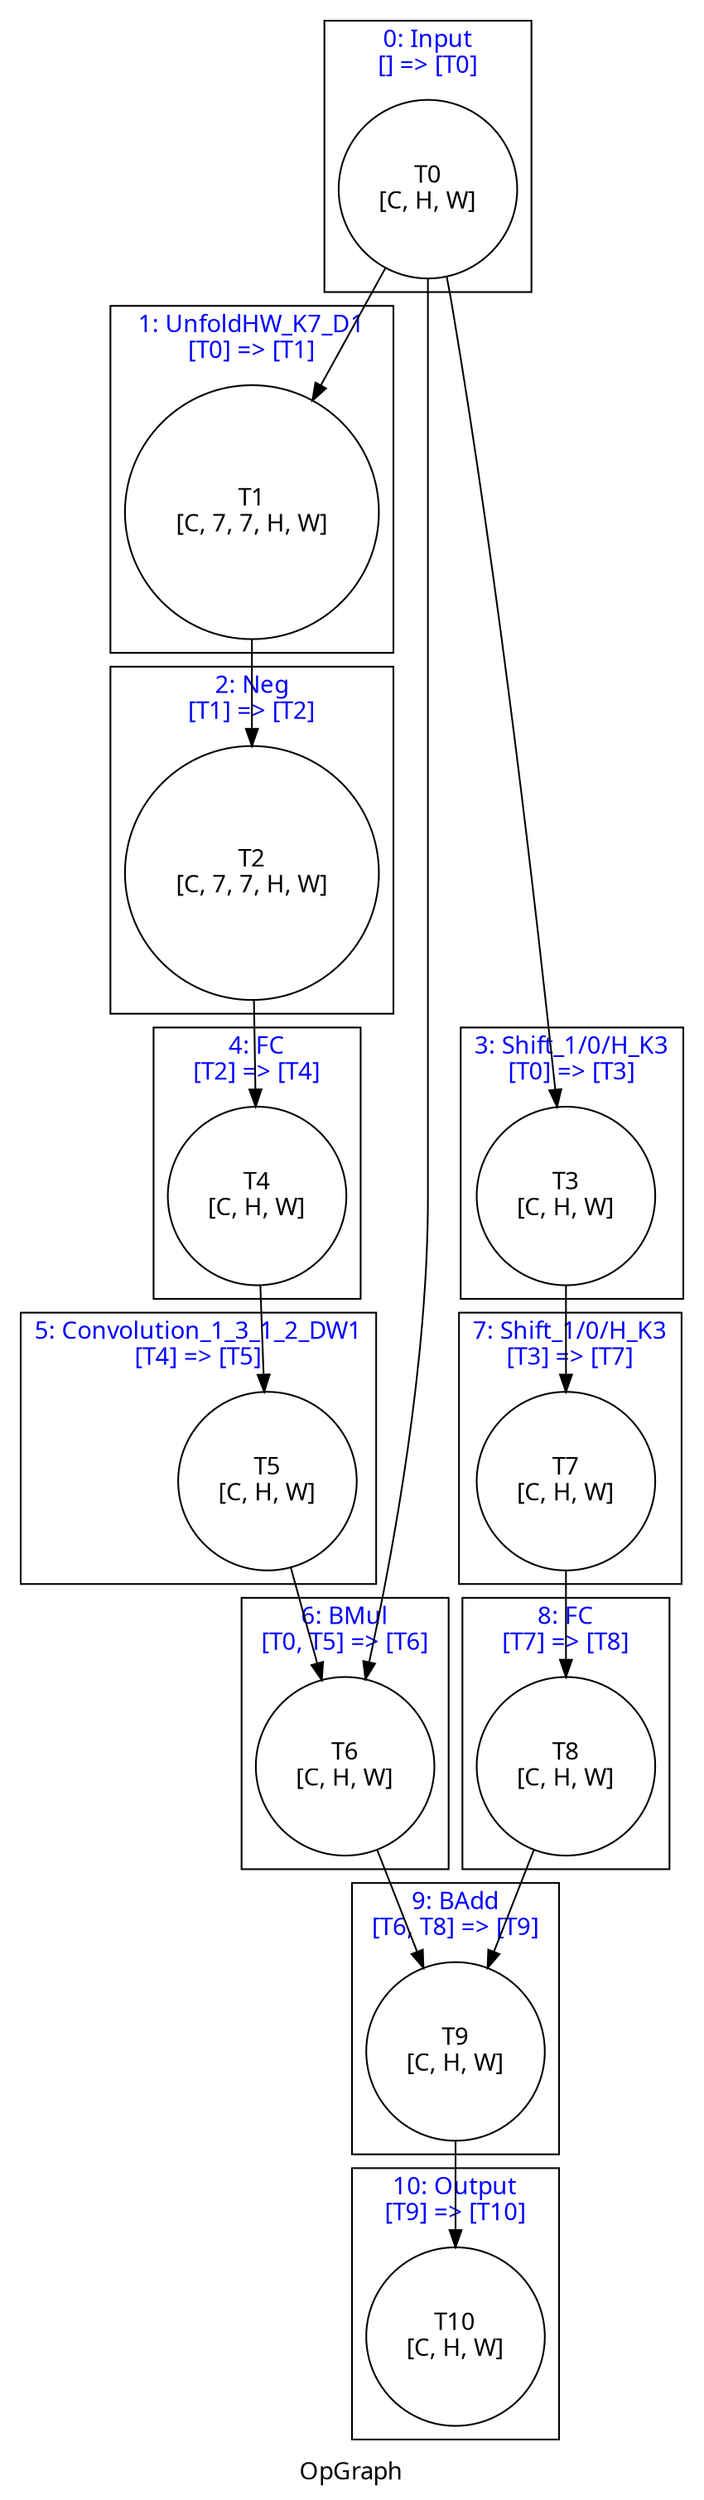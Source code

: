 digraph OpGraph {
    label = "OpGraph"
    fontname = "Graphik";
    subgraph tensors {
        node [shape = circle, color = black, fontname = "Graphik"]
        t_0; t_1; t_2; t_3; t_4; t_5; t_6; t_7; t_8; t_9; t_10; 
    }
    subgraph cluster_0 {
        fontcolor = blue;
        label = "0: Input\n[] => [T0]";
        t_0 [label = "T0\n[C, H, W]"];
    }
    subgraph cluster_1 {
        fontcolor = blue;
        label = "1: UnfoldHW_K7_D1\n[T0] => [T1]";
        t_1 [label = "T1\n[C, 7, 7, H, W]"];
    }
    subgraph cluster_2 {
        fontcolor = blue;
        label = "2: Neg\n[T1] => [T2]";
        t_2 [label = "T2\n[C, 7, 7, H, W]"];
    }
    subgraph cluster_3 {
        fontcolor = blue;
        label = "3: Shift_1/0/H_K3\n[T0] => [T3]";
        t_3 [label = "T3\n[C, H, W]"];
    }
    subgraph cluster_4 {
        fontcolor = blue;
        label = "4: FC\n[T2] => [T4]";
        t_4 [label = "T4\n[C, H, W]"];
    }
    subgraph cluster_5 {
        fontcolor = blue;
        label = "5: Convolution_1_3_1_2_DW1\n[T4] => [T5]";
        t_5 [label = "T5\n[C, H, W]"];
    }
    subgraph cluster_6 {
        fontcolor = blue;
        label = "6: BMul\n[T0, T5] => [T6]";
        t_6 [label = "T6\n[C, H, W]"];
    }
    subgraph cluster_7 {
        fontcolor = blue;
        label = "7: Shift_1/0/H_K3\n[T3] => [T7]";
        t_7 [label = "T7\n[C, H, W]"];
    }
    subgraph cluster_8 {
        fontcolor = blue;
        label = "8: FC\n[T7] => [T8]";
        t_8 [label = "T8\n[C, H, W]"];
    }
    subgraph cluster_9 {
        fontcolor = blue;
        label = "9: BAdd\n[T6, T8] => [T9]";
        t_9 [label = "T9\n[C, H, W]"];
    }
    subgraph cluster_10 {
        fontcolor = blue;
        label = "10: Output\n[T9] => [T10]";
        t_10 [label = "T10\n[C, H, W]"];
    }
    t_0 -> t_1;
    t_0 -> t_3;
    t_0 -> t_6;
    t_1 -> t_2;
    t_2 -> t_4;
    t_3 -> t_7;
    t_4 -> t_5;
    t_5 -> t_6;
    t_6 -> t_9;
    t_7 -> t_8;
    t_8 -> t_9;
    t_9 -> t_10;
}

